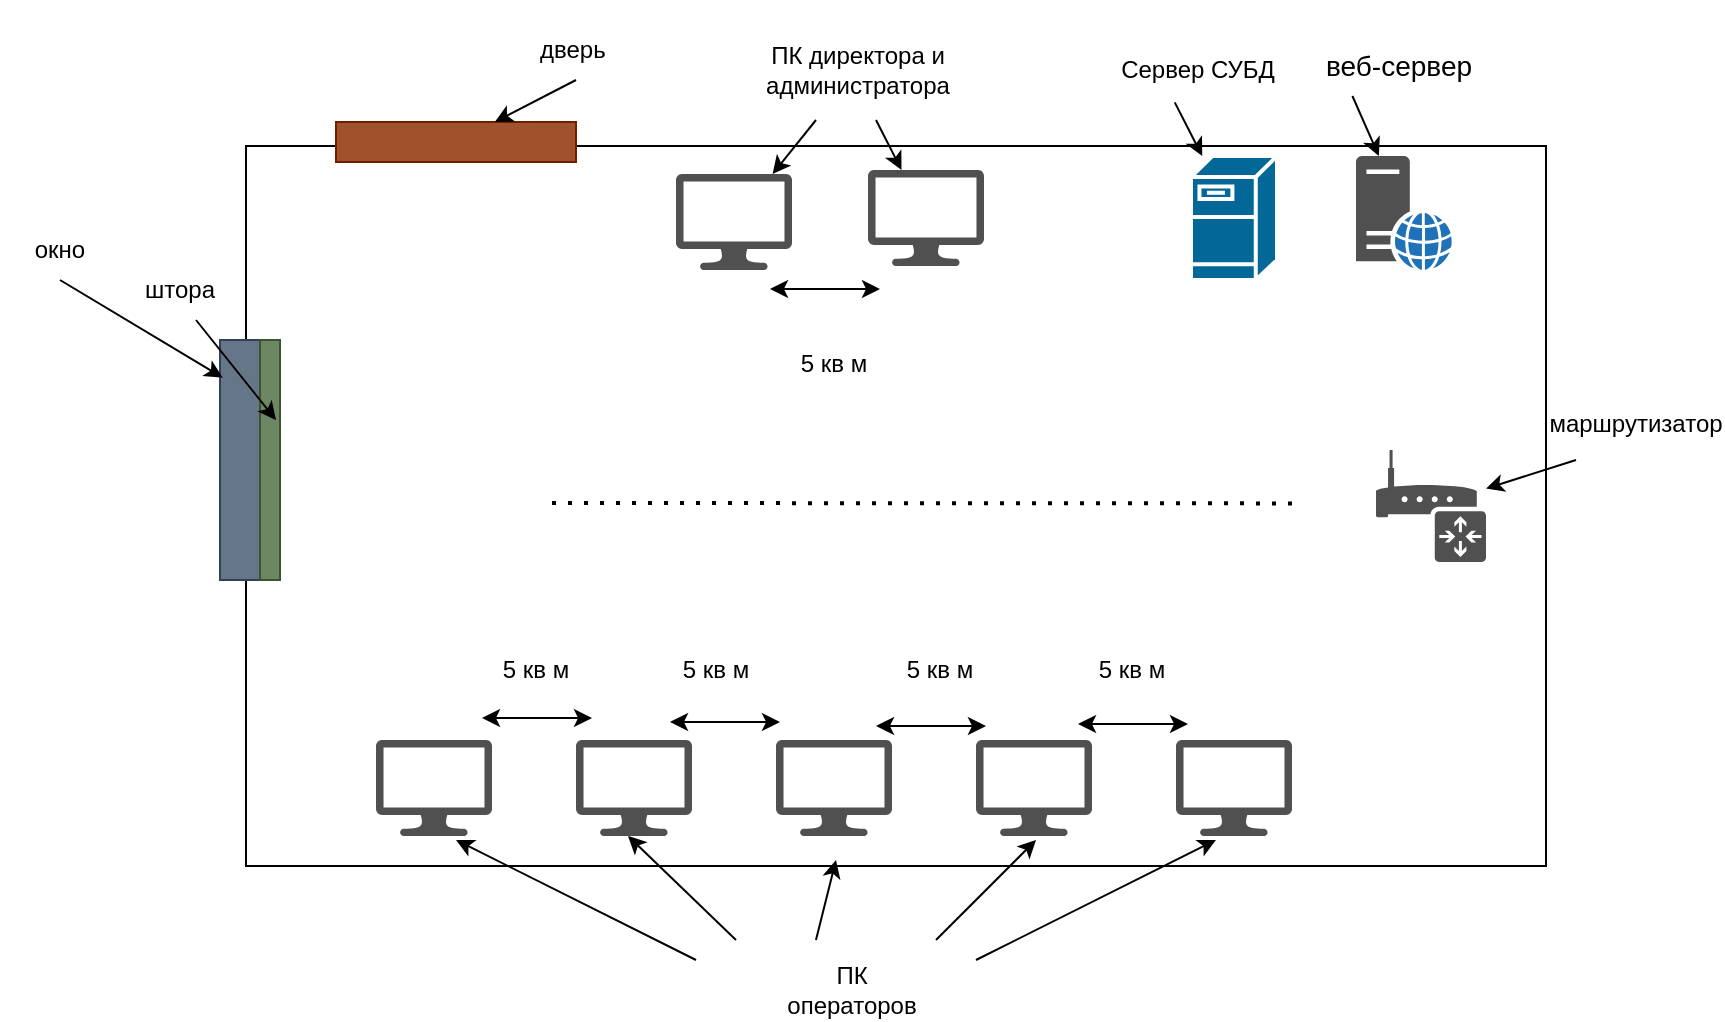 <mxfile version="24.0.0" type="device">
  <diagram name="Страница — 1" id="NnhCvVEJalvaf3dituHB">
    <mxGraphModel dx="1402" dy="569" grid="0" gridSize="10" guides="1" tooltips="1" connect="1" arrows="1" fold="1" page="0" pageScale="1" pageWidth="827" pageHeight="1169" math="0" shadow="0">
      <root>
        <mxCell id="0" />
        <mxCell id="1" parent="0" />
        <mxCell id="6WRLJWK2D22IKGkuJ0T7-13" value="" style="rounded=0;whiteSpace=wrap;html=1;" vertex="1" parent="1">
          <mxGeometry x="45" y="163" width="650" height="360" as="geometry" />
        </mxCell>
        <mxCell id="6WRLJWK2D22IKGkuJ0T7-14" value="" style="rounded=0;whiteSpace=wrap;html=1;fillColor=#a0522d;fontColor=#ffffff;strokeColor=#6D1F00;" vertex="1" parent="1">
          <mxGeometry x="90" y="151" width="120" height="20" as="geometry" />
        </mxCell>
        <mxCell id="6WRLJWK2D22IKGkuJ0T7-16" value="дверь" style="text;html=1;align=left;verticalAlign=middle;whiteSpace=wrap;rounded=0;" vertex="1" parent="1">
          <mxGeometry x="190" y="100" width="40" height="30" as="geometry" />
        </mxCell>
        <mxCell id="6WRLJWK2D22IKGkuJ0T7-17" value="" style="endArrow=classic;html=1;rounded=0;exitX=0.5;exitY=1;exitDx=0;exitDy=0;" edge="1" parent="1" source="6WRLJWK2D22IKGkuJ0T7-16" target="6WRLJWK2D22IKGkuJ0T7-14">
          <mxGeometry width="50" height="50" relative="1" as="geometry">
            <mxPoint x="230" y="140" as="sourcePoint" />
            <mxPoint x="280" y="90" as="targetPoint" />
          </mxGeometry>
        </mxCell>
        <mxCell id="6WRLJWK2D22IKGkuJ0T7-22" value="" style="rounded=0;whiteSpace=wrap;html=1;fillColor=#647687;fontColor=#ffffff;strokeColor=#314354;rotation=-90;" vertex="1" parent="1">
          <mxGeometry x="-18" y="310" width="120" height="20" as="geometry" />
        </mxCell>
        <mxCell id="6WRLJWK2D22IKGkuJ0T7-23" value="" style="rounded=0;whiteSpace=wrap;html=1;fillColor=#6d8764;fontColor=#ffffff;strokeColor=#3A5431;rotation=-90;" vertex="1" parent="1">
          <mxGeometry x="-3" y="315" width="120" height="10" as="geometry" />
        </mxCell>
        <mxCell id="6WRLJWK2D22IKGkuJ0T7-25" value="штора" style="text;html=1;align=center;verticalAlign=middle;whiteSpace=wrap;rounded=0;" vertex="1" parent="1">
          <mxGeometry x="-18" y="220" width="60" height="30" as="geometry" />
        </mxCell>
        <mxCell id="6WRLJWK2D22IKGkuJ0T7-26" value="окно" style="text;html=1;align=center;verticalAlign=middle;whiteSpace=wrap;rounded=0;" vertex="1" parent="1">
          <mxGeometry x="-78" y="200" width="60" height="30" as="geometry" />
        </mxCell>
        <mxCell id="6WRLJWK2D22IKGkuJ0T7-27" value="" style="endArrow=classic;html=1;rounded=0;entryX=0.843;entryY=0.07;entryDx=0;entryDy=0;entryPerimeter=0;exitX=0.5;exitY=1;exitDx=0;exitDy=0;" edge="1" parent="1" source="6WRLJWK2D22IKGkuJ0T7-26" target="6WRLJWK2D22IKGkuJ0T7-22">
          <mxGeometry width="50" height="50" relative="1" as="geometry">
            <mxPoint x="-50" y="240" as="sourcePoint" />
            <mxPoint y="190" as="targetPoint" />
          </mxGeometry>
        </mxCell>
        <mxCell id="6WRLJWK2D22IKGkuJ0T7-28" value="" style="endArrow=classic;html=1;rounded=0;" edge="1" parent="1">
          <mxGeometry width="50" height="50" relative="1" as="geometry">
            <mxPoint x="20" y="250" as="sourcePoint" />
            <mxPoint x="60" y="300" as="targetPoint" />
          </mxGeometry>
        </mxCell>
        <mxCell id="6WRLJWK2D22IKGkuJ0T7-29" value="" style="sketch=0;pointerEvents=1;shadow=0;dashed=0;html=1;strokeColor=none;fillColor=#505050;labelPosition=center;verticalLabelPosition=bottom;verticalAlign=top;outlineConnect=0;align=center;shape=mxgraph.office.devices.lcd_monitor;" vertex="1" parent="1">
          <mxGeometry x="110" y="460" width="58" height="48" as="geometry" />
        </mxCell>
        <mxCell id="6WRLJWK2D22IKGkuJ0T7-30" value="" style="sketch=0;pointerEvents=1;shadow=0;dashed=0;html=1;strokeColor=none;fillColor=#505050;labelPosition=center;verticalLabelPosition=bottom;verticalAlign=top;outlineConnect=0;align=center;shape=mxgraph.office.devices.lcd_monitor;" vertex="1" parent="1">
          <mxGeometry x="210" y="460" width="58" height="48" as="geometry" />
        </mxCell>
        <mxCell id="6WRLJWK2D22IKGkuJ0T7-31" value="" style="sketch=0;pointerEvents=1;shadow=0;dashed=0;html=1;strokeColor=none;fillColor=#505050;labelPosition=center;verticalLabelPosition=bottom;verticalAlign=top;outlineConnect=0;align=center;shape=mxgraph.office.devices.lcd_monitor;" vertex="1" parent="1">
          <mxGeometry x="310" y="460" width="58" height="48" as="geometry" />
        </mxCell>
        <mxCell id="6WRLJWK2D22IKGkuJ0T7-32" value="" style="sketch=0;pointerEvents=1;shadow=0;dashed=0;html=1;strokeColor=none;fillColor=#505050;labelPosition=center;verticalLabelPosition=bottom;verticalAlign=top;outlineConnect=0;align=center;shape=mxgraph.office.devices.lcd_monitor;" vertex="1" parent="1">
          <mxGeometry x="410" y="460" width="58" height="48" as="geometry" />
        </mxCell>
        <mxCell id="6WRLJWK2D22IKGkuJ0T7-33" value="" style="sketch=0;pointerEvents=1;shadow=0;dashed=0;html=1;strokeColor=none;fillColor=#505050;labelPosition=center;verticalLabelPosition=bottom;verticalAlign=top;outlineConnect=0;align=center;shape=mxgraph.office.devices.lcd_monitor;" vertex="1" parent="1">
          <mxGeometry x="510" y="460" width="58" height="48" as="geometry" />
        </mxCell>
        <mxCell id="6WRLJWK2D22IKGkuJ0T7-34" value="" style="shape=mxgraph.cisco.servers.fileserver;sketch=0;html=1;pointerEvents=1;dashed=0;fillColor=#036897;strokeColor=#ffffff;strokeWidth=2;verticalLabelPosition=bottom;verticalAlign=top;align=center;outlineConnect=0;" vertex="1" parent="1">
          <mxGeometry x="517.5" y="168" width="43" height="62" as="geometry" />
        </mxCell>
        <mxCell id="6WRLJWK2D22IKGkuJ0T7-35" value="" style="sketch=0;pointerEvents=1;shadow=0;dashed=0;html=1;strokeColor=none;fillColor=#505050;labelPosition=center;verticalLabelPosition=bottom;verticalAlign=top;outlineConnect=0;align=center;shape=mxgraph.office.servers.web_server_blue;" vertex="1" parent="1">
          <mxGeometry x="600" y="168" width="48" height="57" as="geometry" />
        </mxCell>
        <mxCell id="6WRLJWK2D22IKGkuJ0T7-36" value="" style="sketch=0;pointerEvents=1;shadow=0;dashed=0;html=1;strokeColor=none;fillColor=#505050;labelPosition=center;verticalLabelPosition=bottom;verticalAlign=top;outlineConnect=0;align=center;shape=mxgraph.office.devices.router;" vertex="1" parent="1">
          <mxGeometry x="610" y="315" width="55" height="56" as="geometry" />
        </mxCell>
        <mxCell id="6WRLJWK2D22IKGkuJ0T7-37" value="" style="sketch=0;pointerEvents=1;shadow=0;dashed=0;html=1;strokeColor=none;fillColor=#505050;labelPosition=center;verticalLabelPosition=bottom;verticalAlign=top;outlineConnect=0;align=center;shape=mxgraph.office.devices.lcd_monitor;" vertex="1" parent="1">
          <mxGeometry x="260" y="177" width="58" height="48" as="geometry" />
        </mxCell>
        <mxCell id="6WRLJWK2D22IKGkuJ0T7-38" value="" style="sketch=0;pointerEvents=1;shadow=0;dashed=0;html=1;strokeColor=none;fillColor=#505050;labelPosition=center;verticalLabelPosition=bottom;verticalAlign=top;outlineConnect=0;align=center;shape=mxgraph.office.devices.lcd_monitor;" vertex="1" parent="1">
          <mxGeometry x="356" y="175" width="58" height="48" as="geometry" />
        </mxCell>
        <mxCell id="6WRLJWK2D22IKGkuJ0T7-39" value="" style="endArrow=none;dashed=1;html=1;dashPattern=1 3;strokeWidth=2;rounded=0;entryX=0.8;entryY=0.389;entryDx=0;entryDy=0;entryPerimeter=0;" edge="1" parent="1">
          <mxGeometry width="50" height="50" relative="1" as="geometry">
            <mxPoint x="198" y="341.5" as="sourcePoint" />
            <mxPoint x="568" y="341.7" as="targetPoint" />
          </mxGeometry>
        </mxCell>
        <mxCell id="6WRLJWK2D22IKGkuJ0T7-40" value="ПК директора и администратора" style="text;html=1;align=center;verticalAlign=middle;whiteSpace=wrap;rounded=0;" vertex="1" parent="1">
          <mxGeometry x="280" y="110" width="142" height="30" as="geometry" />
        </mxCell>
        <mxCell id="6WRLJWK2D22IKGkuJ0T7-41" value="" style="endArrow=classic;html=1;rounded=0;" edge="1" parent="1" target="6WRLJWK2D22IKGkuJ0T7-37">
          <mxGeometry width="50" height="50" relative="1" as="geometry">
            <mxPoint x="330" y="150" as="sourcePoint" />
            <mxPoint x="380" y="100" as="targetPoint" />
          </mxGeometry>
        </mxCell>
        <mxCell id="6WRLJWK2D22IKGkuJ0T7-42" value="" style="endArrow=classic;html=1;rounded=0;" edge="1" parent="1" target="6WRLJWK2D22IKGkuJ0T7-38">
          <mxGeometry width="50" height="50" relative="1" as="geometry">
            <mxPoint x="360" y="150" as="sourcePoint" />
            <mxPoint x="410" y="100" as="targetPoint" />
          </mxGeometry>
        </mxCell>
        <mxCell id="6WRLJWK2D22IKGkuJ0T7-44" value="Сервер СУБД" style="text;html=1;align=center;verticalAlign=middle;whiteSpace=wrap;rounded=0;" vertex="1" parent="1">
          <mxGeometry x="480.5" y="110" width="80" height="30" as="geometry" />
        </mxCell>
        <mxCell id="6WRLJWK2D22IKGkuJ0T7-45" value="" style="endArrow=classic;html=1;rounded=0;exitX=0.361;exitY=1.04;exitDx=0;exitDy=0;exitPerimeter=0;" edge="1" parent="1" source="6WRLJWK2D22IKGkuJ0T7-44" target="6WRLJWK2D22IKGkuJ0T7-34">
          <mxGeometry width="50" height="50" relative="1" as="geometry">
            <mxPoint x="330" y="300" as="sourcePoint" />
            <mxPoint x="380" y="250" as="targetPoint" />
          </mxGeometry>
        </mxCell>
        <mxCell id="6WRLJWK2D22IKGkuJ0T7-48" value="&lt;h1&gt;&lt;span style=&quot;font-weight: normal;&quot;&gt;&lt;font style=&quot;font-size: 14px;&quot;&gt;веб-сервер&lt;/font&gt;&lt;/span&gt;&lt;/h1&gt;" style="text;html=1;spacing=5;spacingTop=-20;whiteSpace=wrap;overflow=hidden;rounded=0;" vertex="1" parent="1">
          <mxGeometry x="580" y="100" width="100" height="40" as="geometry" />
        </mxCell>
        <mxCell id="6WRLJWK2D22IKGkuJ0T7-49" value="" style="endArrow=classic;html=1;rounded=0;exitX=0.182;exitY=0.95;exitDx=0;exitDy=0;exitPerimeter=0;" edge="1" parent="1" source="6WRLJWK2D22IKGkuJ0T7-48" target="6WRLJWK2D22IKGkuJ0T7-35">
          <mxGeometry width="50" height="50" relative="1" as="geometry">
            <mxPoint x="330" y="260" as="sourcePoint" />
            <mxPoint x="380" y="210" as="targetPoint" />
          </mxGeometry>
        </mxCell>
        <mxCell id="6WRLJWK2D22IKGkuJ0T7-50" value="" style="endArrow=classic;html=1;rounded=0;" edge="1" parent="1" target="6WRLJWK2D22IKGkuJ0T7-36">
          <mxGeometry width="50" height="50" relative="1" as="geometry">
            <mxPoint x="710" y="320" as="sourcePoint" />
            <mxPoint x="740" y="280" as="targetPoint" />
          </mxGeometry>
        </mxCell>
        <mxCell id="6WRLJWK2D22IKGkuJ0T7-51" value="маршрутизатор" style="text;html=1;align=center;verticalAlign=middle;whiteSpace=wrap;rounded=0;" vertex="1" parent="1">
          <mxGeometry x="710" y="287" width="60" height="30" as="geometry" />
        </mxCell>
        <mxCell id="6WRLJWK2D22IKGkuJ0T7-52" value="" style="endArrow=classic;html=1;rounded=0;" edge="1" parent="1">
          <mxGeometry width="50" height="50" relative="1" as="geometry">
            <mxPoint x="270" y="570" as="sourcePoint" />
            <mxPoint x="150" y="510" as="targetPoint" />
          </mxGeometry>
        </mxCell>
        <mxCell id="6WRLJWK2D22IKGkuJ0T7-53" value="" style="endArrow=classic;html=1;rounded=0;" edge="1" parent="1">
          <mxGeometry width="50" height="50" relative="1" as="geometry">
            <mxPoint x="290" y="560" as="sourcePoint" />
            <mxPoint x="236" y="508" as="targetPoint" />
          </mxGeometry>
        </mxCell>
        <mxCell id="6WRLJWK2D22IKGkuJ0T7-54" value="" style="endArrow=classic;html=1;rounded=0;" edge="1" parent="1">
          <mxGeometry width="50" height="50" relative="1" as="geometry">
            <mxPoint x="330" y="560" as="sourcePoint" />
            <mxPoint x="340" y="520" as="targetPoint" />
          </mxGeometry>
        </mxCell>
        <mxCell id="6WRLJWK2D22IKGkuJ0T7-55" value="" style="endArrow=classic;html=1;rounded=0;" edge="1" parent="1">
          <mxGeometry width="50" height="50" relative="1" as="geometry">
            <mxPoint x="390" y="560" as="sourcePoint" />
            <mxPoint x="440" y="510" as="targetPoint" />
          </mxGeometry>
        </mxCell>
        <mxCell id="6WRLJWK2D22IKGkuJ0T7-56" value="" style="endArrow=classic;html=1;rounded=0;" edge="1" parent="1">
          <mxGeometry width="50" height="50" relative="1" as="geometry">
            <mxPoint x="410" y="570" as="sourcePoint" />
            <mxPoint x="530" y="510" as="targetPoint" />
          </mxGeometry>
        </mxCell>
        <mxCell id="6WRLJWK2D22IKGkuJ0T7-57" value="ПК операторов" style="text;html=1;align=center;verticalAlign=middle;whiteSpace=wrap;rounded=0;" vertex="1" parent="1">
          <mxGeometry x="318" y="570" width="60" height="30" as="geometry" />
        </mxCell>
        <mxCell id="6WRLJWK2D22IKGkuJ0T7-59" value="" style="endArrow=classic;startArrow=classic;html=1;rounded=0;" edge="1" parent="1">
          <mxGeometry width="50" height="50" relative="1" as="geometry">
            <mxPoint x="163" y="449" as="sourcePoint" />
            <mxPoint x="218" y="449" as="targetPoint" />
          </mxGeometry>
        </mxCell>
        <mxCell id="6WRLJWK2D22IKGkuJ0T7-60" value="" style="endArrow=classic;startArrow=classic;html=1;rounded=0;" edge="1" parent="1">
          <mxGeometry width="50" height="50" relative="1" as="geometry">
            <mxPoint x="257" y="451" as="sourcePoint" />
            <mxPoint x="312" y="451" as="targetPoint" />
          </mxGeometry>
        </mxCell>
        <mxCell id="6WRLJWK2D22IKGkuJ0T7-61" value="&#xa;&lt;span style=&quot;color: rgba(0, 0, 0, 0); font-family: monospace; font-size: 0px; font-style: normal; font-variant-ligatures: normal; font-variant-caps: normal; font-weight: 400; letter-spacing: normal; orphans: 2; text-align: start; text-indent: 0px; text-transform: none; widows: 2; word-spacing: 0px; -webkit-text-stroke-width: 0px; white-space: nowrap; background-color: rgb(251, 251, 251); text-decoration-thickness: initial; text-decoration-style: initial; text-decoration-color: initial; display: inline !important; float: none;&quot;&gt;%3CmxGraphModel%3E%3Croot%3E%3CmxCell%20id%3D%220%22%2F%3E%3CmxCell%20id%3D%221%22%20parent%3D%220%22%2F%3E%3CmxCell%20id%3D%222%22%20value%3D%22%22%20style%3D%22endArrow%3Dclassic%3BstartArrow%3Dclassic%3Dclassic%3Dclassic%3Dclassic%3Bhtml%3D1%3Brounded%3D0%3B%22%20edge%3D%221%22%20parent%3D%221%22%3E%3CmxGeometry%20width%3D%2250%22%20height%3D%2250%22%20relative%3D%221%22%20as%3D%22geometry%22%3E%3CmxPoint%20x%3D%22360%22% 20y%3D%22453%22%20as%3D%22sourcePoint%22%2F%3E%3CmxPoint%20x%3D%22415%22%20y%3D%22453%22%20as%3D%22targetPoint%22%2F%3E%3C%2FmxGeometry%3E%3C%2FmxCell%3E%3C%2Froot%3E%3C%2FmxGraphModel%3E" style="endArrow=classic;startArrow=classic;html=1;rounded=0;" edge="1" parent="1">
          <mxGeometry width="50" height="50" relative="1" as="geometry">
            <mxPoint x="360" y="453" as="sourcePoint" />
            <mxPoint x="415" y="453" as="targetPoint" />
          </mxGeometry>
        </mxCell>
        <mxCell id="6WRLJWK2D22IKGkuJ0T7-62" value="" style="endArrow=classic;startArrow=classic;html=1;rounded=0;" edge="1" parent="1">
          <mxGeometry width="50" height="50" relative="1" as="geometry">
            <mxPoint x="461" y="452" as="sourcePoint" />
            <mxPoint x="516" y="452" as="targetPoint" />
          </mxGeometry>
        </mxCell>
        <mxCell id="6WRLJWK2D22IKGkuJ0T7-63" value="5 кв м" style="text;html=1;align=center;verticalAlign=middle;whiteSpace=wrap;rounded=0;" vertex="1" parent="1">
          <mxGeometry x="160" y="410" width="60" height="30" as="geometry" />
        </mxCell>
        <mxCell id="6WRLJWK2D22IKGkuJ0T7-64" value="5 кв м" style="text;html=1;align=center;verticalAlign=middle;whiteSpace=wrap;rounded=0;" vertex="1" parent="1">
          <mxGeometry x="250" y="410" width="60" height="30" as="geometry" />
        </mxCell>
        <mxCell id="6WRLJWK2D22IKGkuJ0T7-65" value="5 кв м" style="text;html=1;align=center;verticalAlign=middle;whiteSpace=wrap;rounded=0;" vertex="1" parent="1">
          <mxGeometry x="362" y="410" width="60" height="30" as="geometry" />
        </mxCell>
        <mxCell id="6WRLJWK2D22IKGkuJ0T7-66" value="5 кв м" style="text;html=1;align=center;verticalAlign=middle;whiteSpace=wrap;rounded=0;" vertex="1" parent="1">
          <mxGeometry x="457.5" y="410" width="60" height="30" as="geometry" />
        </mxCell>
        <mxCell id="6WRLJWK2D22IKGkuJ0T7-67" value="&#xa;&lt;span style=&quot;color: rgba(0, 0, 0, 0); font-family: monospace; font-size: 0px; font-style: normal; font-variant-ligatures: normal; font-variant-caps: normal; font-weight: 400; letter-spacing: normal; orphans: 2; text-align: start; text-indent: 0px; text-transform: none; widows: 2; word-spacing: 0px; -webkit-text-stroke-width: 0px; white-space: nowrap; background-color: rgb(251, 251, 251); text-decoration-thickness: initial; text-decoration-style: initial; text-decoration-color: initial; display: inline !important; float: none;&quot;&gt;%3CmxGraphModel%3E%3Croot%3E%3CmxCell%20id%3D%220%22%2F%3E%3CmxCell%20id%3D%221%22%20parent%3D%220%22%2F%3E%3CmxCell%20id%3D%222%22%20value%3D%22%22%20style%3D%22endArrow%3Dclassic%3BstartArrow%3Dclassic%3Dclassic%3Dclassic%3Dclassic%3Bhtml%3D1%3Brounded%3D0%3B%22%20edge%3D%221%22%20parent%3D%221%22%3E%3CmxGeometry%20width%3D%2250%22%20height%3D%2250%22%20relative%3D%221%22%20as%3D%22geometry%22%3E%3CmxPoint%20x%3D%22360%22% 20y%3D%22453%22%20as%3D%22sourcePoint%22%2F%3E%3CmxPoint%20x%3D%22415%22%20y%3D%22453%22%20as%3D%22targetPoint%22%2F%3E%3C%2FmxGeometry%3E%3C%2FmxCell%3E%3C%2Froot%3E%3C%2FmxGraphModel%3E" style="endArrow=classic;startArrow=classic;html=1;rounded=0;" edge="1" parent="1">
          <mxGeometry width="50" height="50" relative="1" as="geometry">
            <mxPoint x="307" y="234.5" as="sourcePoint" />
            <mxPoint x="362" y="234.5" as="targetPoint" />
          </mxGeometry>
        </mxCell>
        <mxCell id="6WRLJWK2D22IKGkuJ0T7-68" value="5 кв м" style="text;html=1;align=center;verticalAlign=middle;whiteSpace=wrap;rounded=0;" vertex="1" parent="1">
          <mxGeometry x="309" y="257" width="60" height="30" as="geometry" />
        </mxCell>
      </root>
    </mxGraphModel>
  </diagram>
</mxfile>
